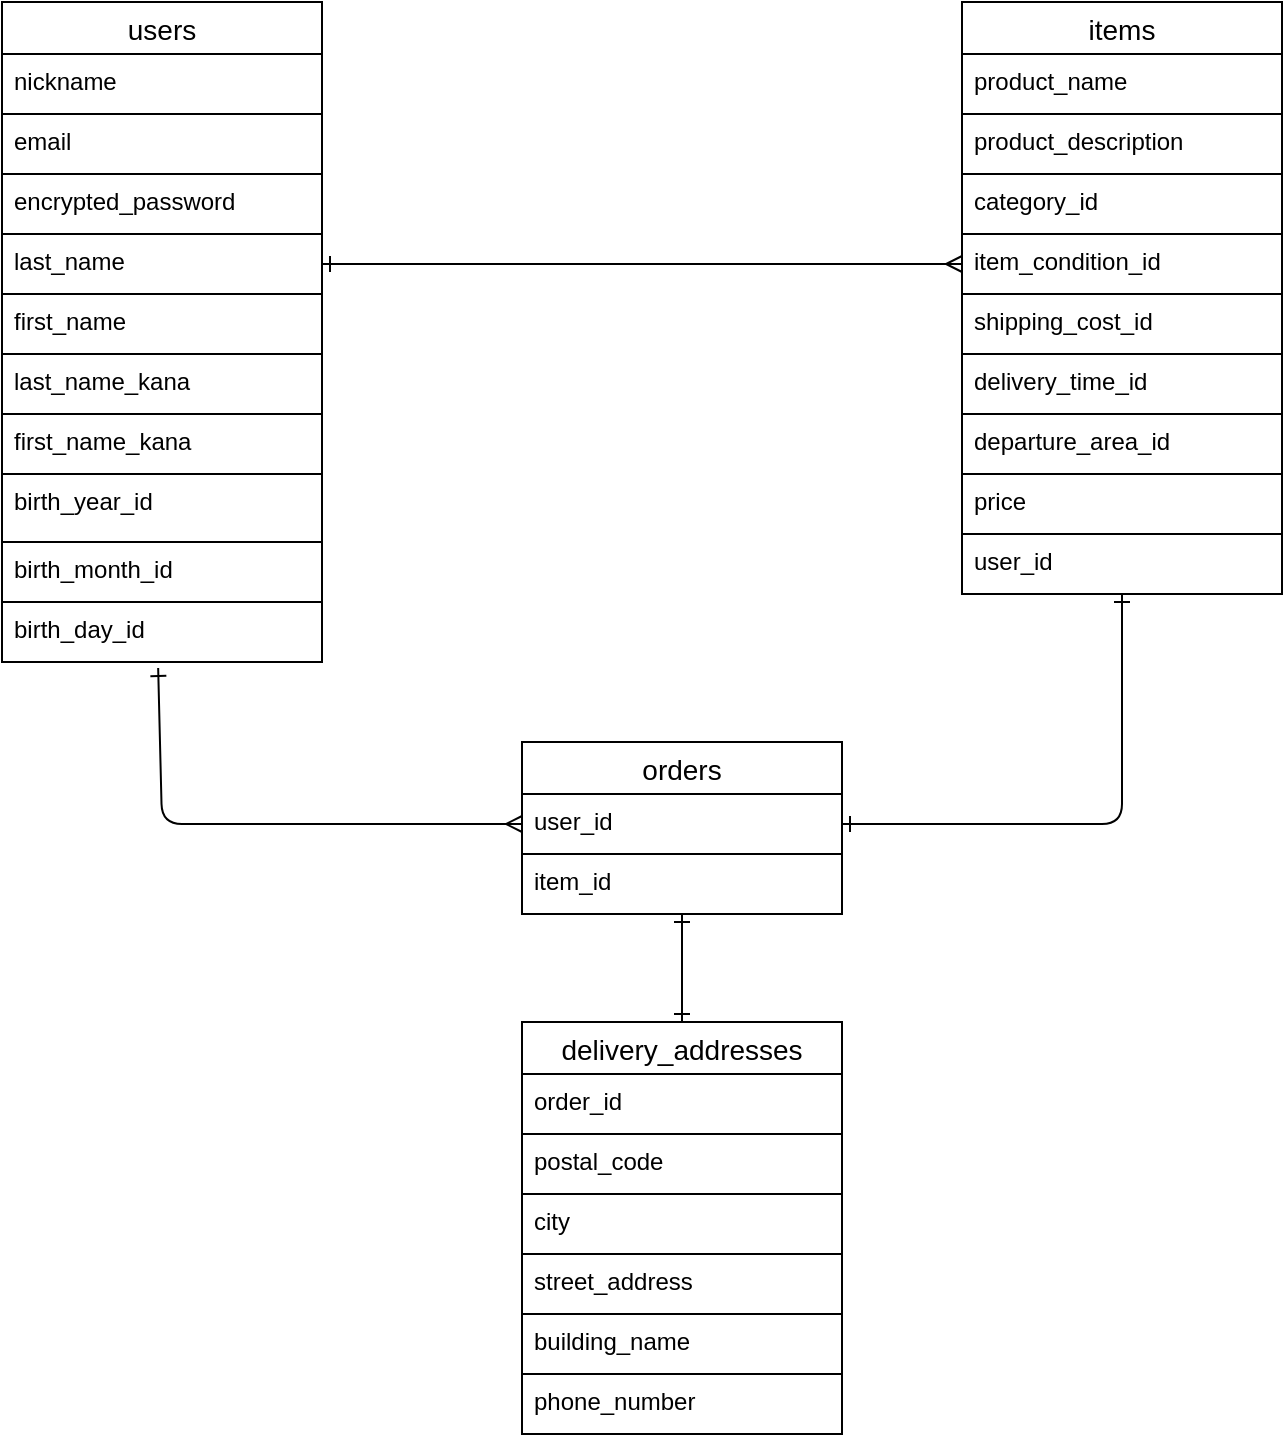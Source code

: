 <mxfile>
    <diagram id="PV2sVgIM7Qp42hRVFGMZ" name="ページ1">
        <mxGraphModel dx="1109" dy="736" grid="1" gridSize="10" guides="1" tooltips="1" connect="1" arrows="1" fold="1" page="1" pageScale="1" pageWidth="827" pageHeight="1169" math="0" shadow="0">
            <root>
                <mxCell id="0"/>
                <mxCell id="1" parent="0"/>
                <mxCell id="110" value="users" style="swimlane;fontStyle=0;childLayout=stackLayout;horizontal=1;startSize=26;horizontalStack=0;resizeParent=1;resizeParentMax=0;resizeLast=0;collapsible=1;marginBottom=0;align=center;fontSize=14;" vertex="1" parent="1">
                    <mxGeometry x="40" y="120" width="160" height="330" as="geometry"/>
                </mxCell>
                <mxCell id="111" value="nickname" style="text;strokeColor=none;fillColor=none;spacingLeft=4;spacingRight=4;overflow=hidden;rotatable=0;points=[[0,0.5],[1,0.5]];portConstraint=eastwest;fontSize=12;" vertex="1" parent="110">
                    <mxGeometry y="26" width="160" height="30" as="geometry"/>
                </mxCell>
                <mxCell id="112" value="email " style="text;strokeColor=default;fillColor=none;spacingLeft=4;spacingRight=4;overflow=hidden;rotatable=0;points=[[0,0.5],[1,0.5]];portConstraint=eastwest;fontSize=12;" vertex="1" parent="110">
                    <mxGeometry y="56" width="160" height="30" as="geometry"/>
                </mxCell>
                <mxCell id="115" value="encrypted_password" style="text;strokeColor=default;fillColor=none;spacingLeft=4;spacingRight=4;overflow=hidden;rotatable=0;points=[[0,0.5],[1,0.5]];portConstraint=eastwest;fontSize=12;labelBorderColor=none;" vertex="1" parent="110">
                    <mxGeometry y="86" width="160" height="30" as="geometry"/>
                </mxCell>
                <mxCell id="116" value="last_name" style="text;strokeColor=default;fillColor=none;spacingLeft=4;spacingRight=4;overflow=hidden;rotatable=0;points=[[0,0.5],[1,0.5]];portConstraint=eastwest;fontSize=12;" vertex="1" parent="110">
                    <mxGeometry y="116" width="160" height="30" as="geometry"/>
                </mxCell>
                <mxCell id="135" value="first_name" style="text;strokeColor=default;fillColor=none;spacingLeft=4;spacingRight=4;overflow=hidden;rotatable=0;points=[[0,0.5],[1,0.5]];portConstraint=eastwest;fontSize=12;" vertex="1" parent="110">
                    <mxGeometry y="146" width="160" height="30" as="geometry"/>
                </mxCell>
                <mxCell id="138" value="last_name_kana" style="text;strokeColor=default;fillColor=none;spacingLeft=4;spacingRight=4;overflow=hidden;rotatable=0;points=[[0,0.5],[1,0.5]];portConstraint=eastwest;fontSize=12;" vertex="1" parent="110">
                    <mxGeometry y="176" width="160" height="30" as="geometry"/>
                </mxCell>
                <mxCell id="139" value="first_name_kana" style="text;strokeColor=none;fillColor=none;spacingLeft=4;spacingRight=4;overflow=hidden;rotatable=0;points=[[0,0.5],[1,0.5]];portConstraint=eastwest;fontSize=12;" vertex="1" parent="110">
                    <mxGeometry y="206" width="160" height="30" as="geometry"/>
                </mxCell>
                <mxCell id="159" value="birth_year_id" style="text;strokeColor=default;fillColor=none;spacingLeft=4;spacingRight=4;overflow=hidden;rotatable=0;points=[[0,0.5],[1,0.5]];portConstraint=eastwest;fontSize=12;glass=1;labelBorderColor=none;" vertex="1" parent="110">
                    <mxGeometry y="236" width="160" height="34" as="geometry"/>
                </mxCell>
                <mxCell id="160" value="birth_month_id" style="text;strokeColor=none;fillColor=none;spacingLeft=4;spacingRight=4;overflow=hidden;rotatable=0;points=[[0,0.5],[1,0.5]];portConstraint=eastwest;fontSize=12;glass=1;labelBorderColor=none;" vertex="1" parent="110">
                    <mxGeometry y="270" width="160" height="30" as="geometry"/>
                </mxCell>
                <mxCell id="161" value="birth_day_id" style="text;strokeColor=default;fillColor=none;spacingLeft=4;spacingRight=4;overflow=hidden;rotatable=0;points=[[0,0.5],[1,0.5]];portConstraint=eastwest;fontSize=12;glass=1;labelBorderColor=none;" vertex="1" parent="110">
                    <mxGeometry y="300" width="160" height="30" as="geometry"/>
                </mxCell>
                <mxCell id="156" style="edgeStyle=none;html=1;startArrow=ERone;startFill=0;endArrow=ERone;endFill=0;entryX=1;entryY=0.5;entryDx=0;entryDy=0;" edge="1" parent="1" source="117" target="163">
                    <mxGeometry relative="1" as="geometry">
                        <mxPoint x="610" y="520" as="targetPoint"/>
                        <Array as="points">
                            <mxPoint x="600" y="531"/>
                        </Array>
                    </mxGeometry>
                </mxCell>
                <mxCell id="117" value="items" style="swimlane;fontStyle=0;childLayout=stackLayout;horizontal=1;startSize=26;horizontalStack=0;resizeParent=1;resizeParentMax=0;resizeLast=0;collapsible=1;marginBottom=0;align=center;fontSize=14;" vertex="1" parent="1">
                    <mxGeometry x="520" y="120" width="160" height="296" as="geometry"/>
                </mxCell>
                <mxCell id="118" value="product_name" style="text;strokeColor=default;fillColor=none;spacingLeft=4;spacingRight=4;overflow=hidden;rotatable=0;points=[[0,0.5],[1,0.5]];portConstraint=eastwest;fontSize=12;" vertex="1" parent="117">
                    <mxGeometry y="26" width="160" height="30" as="geometry"/>
                </mxCell>
                <mxCell id="119" value="product_description" style="text;strokeColor=default;fillColor=none;spacingLeft=4;spacingRight=4;overflow=hidden;rotatable=0;points=[[0,0.5],[1,0.5]];portConstraint=eastwest;fontSize=12;" vertex="1" parent="117">
                    <mxGeometry y="56" width="160" height="30" as="geometry"/>
                </mxCell>
                <mxCell id="170" value="category_id" style="text;strokeColor=default;fillColor=none;spacingLeft=4;spacingRight=4;overflow=hidden;rotatable=0;points=[[0,0.5],[1,0.5]];portConstraint=eastwest;fontSize=12;glass=1;labelBorderColor=none;" vertex="1" parent="117">
                    <mxGeometry y="86" width="160" height="30" as="geometry"/>
                </mxCell>
                <mxCell id="171" value="item_condition_id" style="text;strokeColor=default;fillColor=none;spacingLeft=4;spacingRight=4;overflow=hidden;rotatable=0;points=[[0,0.5],[1,0.5]];portConstraint=eastwest;fontSize=12;glass=1;labelBorderColor=none;" vertex="1" parent="117">
                    <mxGeometry y="116" width="160" height="30" as="geometry"/>
                </mxCell>
                <mxCell id="172" value="shipping_cost_id" style="text;strokeColor=default;fillColor=none;spacingLeft=4;spacingRight=4;overflow=hidden;rotatable=0;points=[[0,0.5],[1,0.5]];portConstraint=eastwest;fontSize=12;glass=1;labelBorderColor=none;" vertex="1" parent="117">
                    <mxGeometry y="146" width="160" height="30" as="geometry"/>
                </mxCell>
                <mxCell id="174" value=" delivery_time_id" style="text;strokeColor=default;fillColor=none;spacingLeft=4;spacingRight=4;overflow=hidden;rotatable=0;points=[[0,0.5],[1,0.5]];portConstraint=eastwest;fontSize=12;glass=1;labelBorderColor=none;" vertex="1" parent="117">
                    <mxGeometry y="176" width="160" height="30" as="geometry"/>
                </mxCell>
                <mxCell id="173" value="departure_area_id" style="text;strokeColor=none;fillColor=none;spacingLeft=4;spacingRight=4;overflow=hidden;rotatable=0;points=[[0,0.5],[1,0.5]];portConstraint=eastwest;fontSize=12;glass=1;labelBorderColor=none;" vertex="1" parent="117">
                    <mxGeometry y="206" width="160" height="30" as="geometry"/>
                </mxCell>
                <mxCell id="120" value="price" style="text;strokeColor=default;fillColor=none;spacingLeft=4;spacingRight=4;overflow=hidden;rotatable=0;points=[[0,0.5],[1,0.5]];portConstraint=eastwest;fontSize=12;" vertex="1" parent="117">
                    <mxGeometry y="236" width="160" height="30" as="geometry"/>
                </mxCell>
                <mxCell id="140" value="user_id " style="text;strokeColor=none;fillColor=none;spacingLeft=4;spacingRight=4;overflow=hidden;rotatable=0;points=[[0,0.5],[1,0.5]];portConstraint=eastwest;fontSize=12;" vertex="1" parent="117">
                    <mxGeometry y="266" width="160" height="30" as="geometry"/>
                </mxCell>
                <mxCell id="175" style="edgeStyle=none;html=1;exitX=0.5;exitY=0;exitDx=0;exitDy=0;startArrow=ERone;startFill=0;endArrow=ERone;endFill=0;" edge="1" parent="1" source="141" target="164">
                    <mxGeometry relative="1" as="geometry"/>
                </mxCell>
                <mxCell id="141" value="delivery_addresses" style="swimlane;fontStyle=0;childLayout=stackLayout;horizontal=1;startSize=26;horizontalStack=0;resizeParent=1;resizeParentMax=0;resizeLast=0;collapsible=1;marginBottom=0;align=center;fontSize=14;" vertex="1" parent="1">
                    <mxGeometry x="300" y="630" width="160" height="206" as="geometry"/>
                </mxCell>
                <mxCell id="142" value="order_id" style="text;strokeColor=default;fillColor=none;spacingLeft=4;spacingRight=4;overflow=hidden;rotatable=0;points=[[0,0.5],[1,0.5]];portConstraint=eastwest;fontSize=12;" vertex="1" parent="141">
                    <mxGeometry y="26" width="160" height="30" as="geometry"/>
                </mxCell>
                <mxCell id="143" value="postal_code" style="text;strokeColor=default;fillColor=none;spacingLeft=4;spacingRight=4;overflow=hidden;rotatable=0;points=[[0,0.5],[1,0.5]];portConstraint=eastwest;fontSize=12;" vertex="1" parent="141">
                    <mxGeometry y="56" width="160" height="30" as="geometry"/>
                </mxCell>
                <mxCell id="144" value="city" style="text;strokeColor=default;fillColor=none;spacingLeft=4;spacingRight=4;overflow=hidden;rotatable=0;points=[[0,0.5],[1,0.5]];portConstraint=eastwest;fontSize=12;" vertex="1" parent="141">
                    <mxGeometry y="86" width="160" height="30" as="geometry"/>
                </mxCell>
                <mxCell id="145" value="street_address" style="text;strokeColor=default;fillColor=none;spacingLeft=4;spacingRight=4;overflow=hidden;rotatable=0;points=[[0,0.5],[1,0.5]];portConstraint=eastwest;fontSize=12;" vertex="1" parent="141">
                    <mxGeometry y="116" width="160" height="30" as="geometry"/>
                </mxCell>
                <mxCell id="146" value="building_name" style="text;strokeColor=default;fillColor=none;spacingLeft=4;spacingRight=4;overflow=hidden;rotatable=0;points=[[0,0.5],[1,0.5]];portConstraint=eastwest;fontSize=12;glass=1;" vertex="1" parent="141">
                    <mxGeometry y="146" width="160" height="30" as="geometry"/>
                </mxCell>
                <mxCell id="147" value="phone_number" style="text;strokeColor=none;fillColor=none;spacingLeft=4;spacingRight=4;overflow=hidden;rotatable=0;points=[[0,0.5],[1,0.5]];portConstraint=eastwest;fontSize=12;" vertex="1" parent="141">
                    <mxGeometry y="176" width="160" height="30" as="geometry"/>
                </mxCell>
                <mxCell id="150" style="edgeStyle=none;html=1;endArrow=ERmany;endFill=0;startArrow=ERone;startFill=0;exitX=1;exitY=0.5;exitDx=0;exitDy=0;entryX=0;entryY=0.5;entryDx=0;entryDy=0;" edge="1" parent="1" source="116" target="171">
                    <mxGeometry relative="1" as="geometry">
                        <mxPoint x="210" y="250" as="sourcePoint"/>
                        <mxPoint x="520" y="250" as="targetPoint"/>
                    </mxGeometry>
                </mxCell>
                <mxCell id="157" style="edgeStyle=none;html=1;startArrow=ERmany;startFill=0;endArrow=ERone;endFill=0;entryX=0.488;entryY=1.1;entryDx=0;entryDy=0;entryPerimeter=0;exitX=0;exitY=0.5;exitDx=0;exitDy=0;" edge="1" parent="1" source="163" target="161">
                    <mxGeometry relative="1" as="geometry">
                        <mxPoint x="120" y="460" as="targetPoint"/>
                        <mxPoint x="290" y="531" as="sourcePoint"/>
                        <Array as="points">
                            <mxPoint x="120" y="531"/>
                        </Array>
                    </mxGeometry>
                </mxCell>
                <mxCell id="162" value="orders" style="swimlane;fontStyle=0;childLayout=stackLayout;horizontal=1;startSize=26;horizontalStack=0;resizeParent=1;resizeParentMax=0;resizeLast=0;collapsible=1;marginBottom=0;align=center;fontSize=14;" vertex="1" parent="1">
                    <mxGeometry x="300" y="490" width="160" height="86" as="geometry"/>
                </mxCell>
                <mxCell id="163" value="user_id" style="text;strokeColor=default;fillColor=none;spacingLeft=4;spacingRight=4;overflow=hidden;rotatable=0;points=[[0,0.5],[1,0.5]];portConstraint=eastwest;fontSize=12;" vertex="1" parent="162">
                    <mxGeometry y="26" width="160" height="30" as="geometry"/>
                </mxCell>
                <mxCell id="164" value="item_id" style="text;strokeColor=none;fillColor=none;spacingLeft=4;spacingRight=4;overflow=hidden;rotatable=0;points=[[0,0.5],[1,0.5]];portConstraint=eastwest;fontSize=12;glass=1;labelBorderColor=none;" vertex="1" parent="162">
                    <mxGeometry y="56" width="160" height="30" as="geometry"/>
                </mxCell>
            </root>
        </mxGraphModel>
    </diagram>
</mxfile>